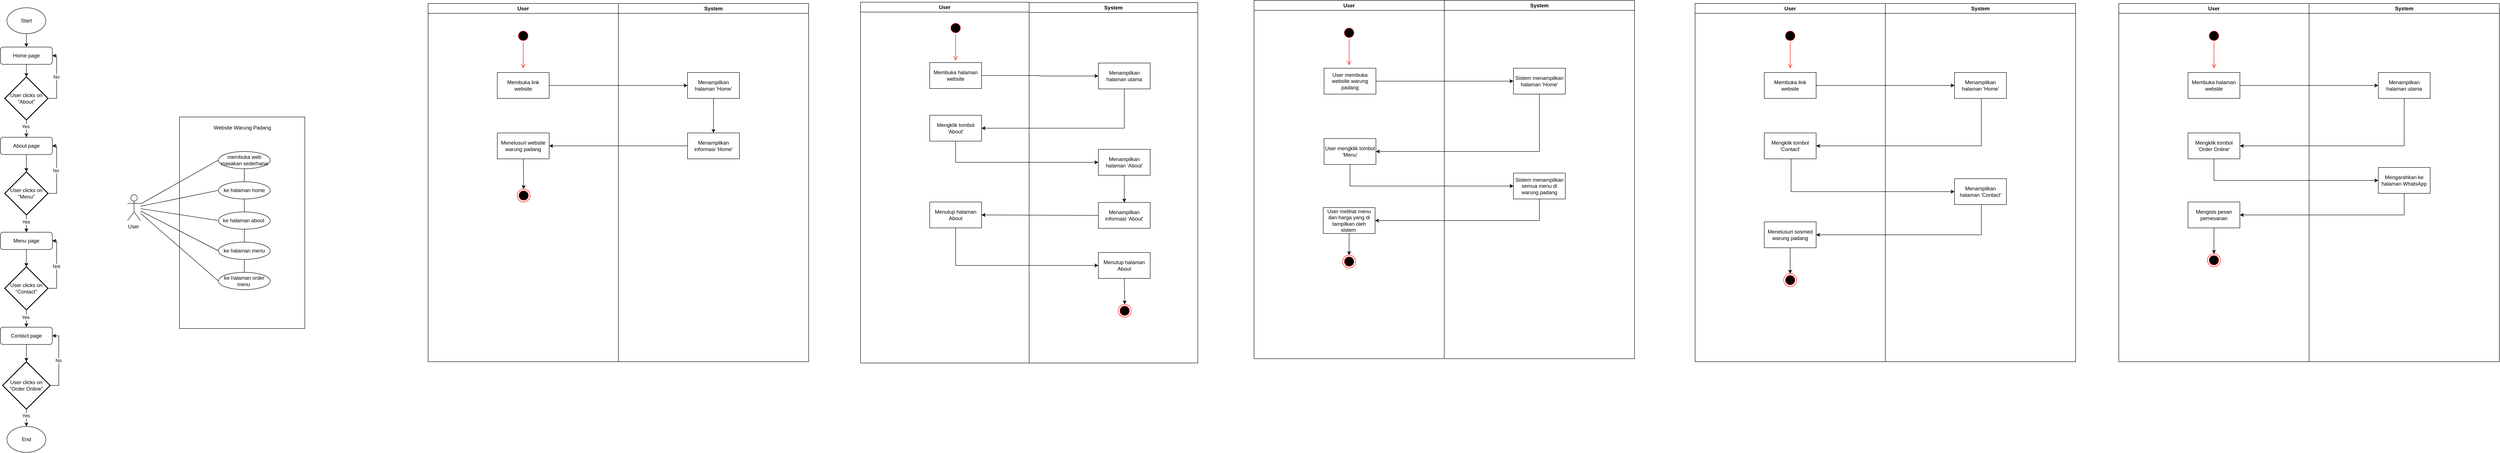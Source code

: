 <mxfile version="22.1.18" type="device">
  <diagram id="C5RBs43oDa-KdzZeNtuy" name="Page-1">
    <mxGraphModel dx="4370" dy="2795" grid="1" gridSize="10" guides="1" tooltips="1" connect="1" arrows="1" fold="1" page="0" pageScale="1" pageWidth="827" pageHeight="1169" math="0" shadow="0">
      <root>
        <mxCell id="WIyWlLk6GJQsqaUBKTNV-0" />
        <mxCell id="WIyWlLk6GJQsqaUBKTNV-1" parent="WIyWlLk6GJQsqaUBKTNV-0" />
        <mxCell id="WIyWlLk6GJQsqaUBKTNV-11" value="Home page" style="rounded=1;whiteSpace=wrap;html=1;fontSize=12;glass=0;strokeWidth=1;shadow=0;" parent="WIyWlLk6GJQsqaUBKTNV-1" vertex="1">
          <mxGeometry x="-279" y="108" width="120" height="40" as="geometry" />
        </mxCell>
        <mxCell id="5icNYf7uVuGOF5fRxJoA-3" style="edgeStyle=orthogonalEdgeStyle;rounded=0;orthogonalLoop=1;jettySize=auto;html=1;exitX=0.5;exitY=1;exitDx=0;exitDy=0;entryX=0.5;entryY=0;entryDx=0;entryDy=0;" parent="WIyWlLk6GJQsqaUBKTNV-1" source="5icNYf7uVuGOF5fRxJoA-1" target="WIyWlLk6GJQsqaUBKTNV-11" edge="1">
          <mxGeometry relative="1" as="geometry" />
        </mxCell>
        <mxCell id="5icNYf7uVuGOF5fRxJoA-1" value="Start" style="ellipse;whiteSpace=wrap;html=1;" parent="WIyWlLk6GJQsqaUBKTNV-1" vertex="1">
          <mxGeometry x="-264" y="17" width="90" height="60" as="geometry" />
        </mxCell>
        <mxCell id="5icNYf7uVuGOF5fRxJoA-9" value="About page" style="rounded=1;whiteSpace=wrap;html=1;fontSize=12;glass=0;strokeWidth=1;shadow=0;" parent="WIyWlLk6GJQsqaUBKTNV-1" vertex="1">
          <mxGeometry x="-279" y="317" width="120" height="40" as="geometry" />
        </mxCell>
        <mxCell id="5icNYf7uVuGOF5fRxJoA-19" value="Menu page" style="rounded=1;whiteSpace=wrap;html=1;fontSize=12;glass=0;strokeWidth=1;shadow=0;" parent="WIyWlLk6GJQsqaUBKTNV-1" vertex="1">
          <mxGeometry x="-279" y="537" width="120" height="40" as="geometry" />
        </mxCell>
        <mxCell id="5icNYf7uVuGOF5fRxJoA-29" value="Contact page" style="rounded=1;whiteSpace=wrap;html=1;fontSize=12;glass=0;strokeWidth=1;shadow=0;" parent="WIyWlLk6GJQsqaUBKTNV-1" vertex="1">
          <mxGeometry x="-279" y="757" width="120" height="40" as="geometry" />
        </mxCell>
        <mxCell id="5icNYf7uVuGOF5fRxJoA-40" value="End" style="ellipse;whiteSpace=wrap;html=1;" parent="WIyWlLk6GJQsqaUBKTNV-1" vertex="1">
          <mxGeometry x="-264" y="987" width="90" height="60" as="geometry" />
        </mxCell>
        <mxCell id="3w8HY6lRFMFbsXCJjKXZ-8" style="edgeStyle=orthogonalEdgeStyle;rounded=0;orthogonalLoop=1;jettySize=auto;html=1;exitX=1;exitY=0.5;exitDx=0;exitDy=0;exitPerimeter=0;entryX=1;entryY=0.5;entryDx=0;entryDy=0;" parent="WIyWlLk6GJQsqaUBKTNV-1" source="3w8HY6lRFMFbsXCJjKXZ-3" target="WIyWlLk6GJQsqaUBKTNV-11" edge="1">
          <mxGeometry relative="1" as="geometry" />
        </mxCell>
        <mxCell id="3w8HY6lRFMFbsXCJjKXZ-21" value="No" style="edgeLabel;html=1;align=center;verticalAlign=middle;resizable=0;points=[];" parent="3w8HY6lRFMFbsXCJjKXZ-8" vertex="1" connectable="0">
          <mxGeometry x="0.09" y="1" relative="1" as="geometry">
            <mxPoint as="offset" />
          </mxGeometry>
        </mxCell>
        <mxCell id="3w8HY6lRFMFbsXCJjKXZ-10" style="edgeStyle=orthogonalEdgeStyle;rounded=0;orthogonalLoop=1;jettySize=auto;html=1;exitX=0.5;exitY=1;exitDx=0;exitDy=0;exitPerimeter=0;entryX=0.5;entryY=0;entryDx=0;entryDy=0;" parent="WIyWlLk6GJQsqaUBKTNV-1" source="3w8HY6lRFMFbsXCJjKXZ-3" target="5icNYf7uVuGOF5fRxJoA-9" edge="1">
          <mxGeometry relative="1" as="geometry" />
        </mxCell>
        <mxCell id="3w8HY6lRFMFbsXCJjKXZ-22" value="Yes" style="edgeLabel;html=1;align=center;verticalAlign=middle;resizable=0;points=[];" parent="3w8HY6lRFMFbsXCJjKXZ-10" vertex="1" connectable="0">
          <mxGeometry x="-0.261" y="-2" relative="1" as="geometry">
            <mxPoint as="offset" />
          </mxGeometry>
        </mxCell>
        <mxCell id="3w8HY6lRFMFbsXCJjKXZ-3" value="User clicks on &quot;About&quot;" style="strokeWidth=2;html=1;shape=mxgraph.flowchart.decision;whiteSpace=wrap;" parent="WIyWlLk6GJQsqaUBKTNV-1" vertex="1">
          <mxGeometry x="-269" y="177" width="100" height="100" as="geometry" />
        </mxCell>
        <mxCell id="3w8HY6lRFMFbsXCJjKXZ-18" style="edgeStyle=orthogonalEdgeStyle;rounded=0;orthogonalLoop=1;jettySize=auto;html=1;exitX=1;exitY=0.5;exitDx=0;exitDy=0;exitPerimeter=0;entryX=1;entryY=0.5;entryDx=0;entryDy=0;" parent="WIyWlLk6GJQsqaUBKTNV-1" source="3w8HY6lRFMFbsXCJjKXZ-4" target="5icNYf7uVuGOF5fRxJoA-29" edge="1">
          <mxGeometry relative="1" as="geometry" />
        </mxCell>
        <mxCell id="3w8HY6lRFMFbsXCJjKXZ-28" value="No" style="edgeLabel;html=1;align=center;verticalAlign=middle;resizable=0;points=[];" parent="3w8HY6lRFMFbsXCJjKXZ-18" vertex="1" connectable="0">
          <mxGeometry x="0.046" y="1" relative="1" as="geometry">
            <mxPoint as="offset" />
          </mxGeometry>
        </mxCell>
        <mxCell id="3w8HY6lRFMFbsXCJjKXZ-20" style="edgeStyle=orthogonalEdgeStyle;rounded=0;orthogonalLoop=1;jettySize=auto;html=1;exitX=0.5;exitY=1;exitDx=0;exitDy=0;exitPerimeter=0;entryX=0.5;entryY=0;entryDx=0;entryDy=0;" parent="WIyWlLk6GJQsqaUBKTNV-1" source="3w8HY6lRFMFbsXCJjKXZ-4" target="5icNYf7uVuGOF5fRxJoA-40" edge="1">
          <mxGeometry relative="1" as="geometry" />
        </mxCell>
        <mxCell id="3w8HY6lRFMFbsXCJjKXZ-29" value="Yes" style="edgeLabel;html=1;align=center;verticalAlign=middle;resizable=0;points=[];" parent="3w8HY6lRFMFbsXCJjKXZ-20" vertex="1" connectable="0">
          <mxGeometry x="-0.272" y="-1" relative="1" as="geometry">
            <mxPoint as="offset" />
          </mxGeometry>
        </mxCell>
        <mxCell id="3w8HY6lRFMFbsXCJjKXZ-4" value="User clicks on &quot;Order Online&quot;" style="strokeWidth=2;html=1;shape=mxgraph.flowchart.decision;whiteSpace=wrap;" parent="WIyWlLk6GJQsqaUBKTNV-1" vertex="1">
          <mxGeometry x="-274" y="837" width="110" height="110" as="geometry" />
        </mxCell>
        <mxCell id="3w8HY6lRFMFbsXCJjKXZ-11" style="edgeStyle=orthogonalEdgeStyle;rounded=0;orthogonalLoop=1;jettySize=auto;html=1;exitX=1;exitY=0.5;exitDx=0;exitDy=0;exitPerimeter=0;entryX=1;entryY=0.5;entryDx=0;entryDy=0;" parent="WIyWlLk6GJQsqaUBKTNV-1" source="3w8HY6lRFMFbsXCJjKXZ-6" target="5icNYf7uVuGOF5fRxJoA-9" edge="1">
          <mxGeometry relative="1" as="geometry" />
        </mxCell>
        <mxCell id="3w8HY6lRFMFbsXCJjKXZ-23" value="No" style="edgeLabel;html=1;align=center;verticalAlign=middle;resizable=0;points=[];" parent="3w8HY6lRFMFbsXCJjKXZ-11" vertex="1" connectable="0">
          <mxGeometry x="0.05" y="2" relative="1" as="geometry">
            <mxPoint as="offset" />
          </mxGeometry>
        </mxCell>
        <mxCell id="3w8HY6lRFMFbsXCJjKXZ-13" style="edgeStyle=orthogonalEdgeStyle;rounded=0;orthogonalLoop=1;jettySize=auto;html=1;exitX=0.5;exitY=1;exitDx=0;exitDy=0;exitPerimeter=0;entryX=0.5;entryY=0;entryDx=0;entryDy=0;" parent="WIyWlLk6GJQsqaUBKTNV-1" source="3w8HY6lRFMFbsXCJjKXZ-6" target="5icNYf7uVuGOF5fRxJoA-19" edge="1">
          <mxGeometry relative="1" as="geometry" />
        </mxCell>
        <mxCell id="3w8HY6lRFMFbsXCJjKXZ-24" value="Yes" style="edgeLabel;html=1;align=center;verticalAlign=middle;resizable=0;points=[];" parent="3w8HY6lRFMFbsXCJjKXZ-13" vertex="1" connectable="0">
          <mxGeometry x="-0.239" y="-1" relative="1" as="geometry">
            <mxPoint y="1" as="offset" />
          </mxGeometry>
        </mxCell>
        <mxCell id="3w8HY6lRFMFbsXCJjKXZ-6" value="User clicks on &quot;Menu&quot;" style="strokeWidth=2;html=1;shape=mxgraph.flowchart.decision;whiteSpace=wrap;" parent="WIyWlLk6GJQsqaUBKTNV-1" vertex="1">
          <mxGeometry x="-269" y="397" width="100" height="100" as="geometry" />
        </mxCell>
        <mxCell id="3w8HY6lRFMFbsXCJjKXZ-17" style="edgeStyle=orthogonalEdgeStyle;rounded=0;orthogonalLoop=1;jettySize=auto;html=1;exitX=0.5;exitY=1;exitDx=0;exitDy=0;exitPerimeter=0;entryX=0.5;entryY=0;entryDx=0;entryDy=0;" parent="WIyWlLk6GJQsqaUBKTNV-1" source="3w8HY6lRFMFbsXCJjKXZ-7" target="5icNYf7uVuGOF5fRxJoA-29" edge="1">
          <mxGeometry relative="1" as="geometry" />
        </mxCell>
        <mxCell id="3w8HY6lRFMFbsXCJjKXZ-27" value="Yes" style="edgeLabel;html=1;align=center;verticalAlign=middle;resizable=0;points=[];" parent="3w8HY6lRFMFbsXCJjKXZ-17" vertex="1" connectable="0">
          <mxGeometry x="-0.185" y="-2" relative="1" as="geometry">
            <mxPoint as="offset" />
          </mxGeometry>
        </mxCell>
        <mxCell id="3w8HY6lRFMFbsXCJjKXZ-30" style="edgeStyle=orthogonalEdgeStyle;rounded=0;orthogonalLoop=1;jettySize=auto;html=1;exitX=1;exitY=0.5;exitDx=0;exitDy=0;exitPerimeter=0;entryX=1;entryY=0.5;entryDx=0;entryDy=0;" parent="WIyWlLk6GJQsqaUBKTNV-1" source="3w8HY6lRFMFbsXCJjKXZ-7" target="5icNYf7uVuGOF5fRxJoA-19" edge="1">
          <mxGeometry relative="1" as="geometry" />
        </mxCell>
        <mxCell id="3w8HY6lRFMFbsXCJjKXZ-31" value="Not" style="edgeLabel;html=1;align=center;verticalAlign=middle;resizable=0;points=[];" parent="3w8HY6lRFMFbsXCJjKXZ-30" vertex="1" connectable="0">
          <mxGeometry x="0.036" y="1" relative="1" as="geometry">
            <mxPoint y="1" as="offset" />
          </mxGeometry>
        </mxCell>
        <mxCell id="3w8HY6lRFMFbsXCJjKXZ-7" value="User clicks on &quot;Contact&quot;" style="strokeWidth=2;html=1;shape=mxgraph.flowchart.decision;whiteSpace=wrap;" parent="WIyWlLk6GJQsqaUBKTNV-1" vertex="1">
          <mxGeometry x="-269" y="617" width="100" height="100" as="geometry" />
        </mxCell>
        <mxCell id="3w8HY6lRFMFbsXCJjKXZ-9" style="edgeStyle=orthogonalEdgeStyle;rounded=0;orthogonalLoop=1;jettySize=auto;html=1;exitX=0.5;exitY=1;exitDx=0;exitDy=0;entryX=0.5;entryY=0;entryDx=0;entryDy=0;entryPerimeter=0;" parent="WIyWlLk6GJQsqaUBKTNV-1" source="WIyWlLk6GJQsqaUBKTNV-11" target="3w8HY6lRFMFbsXCJjKXZ-3" edge="1">
          <mxGeometry relative="1" as="geometry" />
        </mxCell>
        <mxCell id="3w8HY6lRFMFbsXCJjKXZ-12" style="edgeStyle=orthogonalEdgeStyle;rounded=0;orthogonalLoop=1;jettySize=auto;html=1;exitX=0.5;exitY=1;exitDx=0;exitDy=0;entryX=0.5;entryY=0;entryDx=0;entryDy=0;entryPerimeter=0;" parent="WIyWlLk6GJQsqaUBKTNV-1" source="5icNYf7uVuGOF5fRxJoA-9" target="3w8HY6lRFMFbsXCJjKXZ-6" edge="1">
          <mxGeometry relative="1" as="geometry" />
        </mxCell>
        <mxCell id="3w8HY6lRFMFbsXCJjKXZ-16" style="edgeStyle=orthogonalEdgeStyle;rounded=0;orthogonalLoop=1;jettySize=auto;html=1;exitX=0.5;exitY=1;exitDx=0;exitDy=0;entryX=0.5;entryY=0;entryDx=0;entryDy=0;entryPerimeter=0;" parent="WIyWlLk6GJQsqaUBKTNV-1" source="5icNYf7uVuGOF5fRxJoA-19" target="3w8HY6lRFMFbsXCJjKXZ-7" edge="1">
          <mxGeometry relative="1" as="geometry" />
        </mxCell>
        <mxCell id="3w8HY6lRFMFbsXCJjKXZ-19" style="edgeStyle=orthogonalEdgeStyle;rounded=0;orthogonalLoop=1;jettySize=auto;html=1;exitX=0.5;exitY=1;exitDx=0;exitDy=0;entryX=0.5;entryY=0;entryDx=0;entryDy=0;entryPerimeter=0;" parent="WIyWlLk6GJQsqaUBKTNV-1" source="5icNYf7uVuGOF5fRxJoA-29" target="3w8HY6lRFMFbsXCJjKXZ-4" edge="1">
          <mxGeometry relative="1" as="geometry" />
        </mxCell>
        <mxCell id="Bv6KvsKvbuek85EQdddd-0" value="User" style="swimlane;whiteSpace=wrap;html=1;" parent="WIyWlLk6GJQsqaUBKTNV-1" vertex="1">
          <mxGeometry x="1710" y="4" width="390" height="836" as="geometry" />
        </mxCell>
        <mxCell id="Bv6KvsKvbuek85EQdddd-3" value="" style="ellipse;html=1;shape=startState;fillColor=#000000;strokeColor=#ff0000;" parent="Bv6KvsKvbuek85EQdddd-0" vertex="1">
          <mxGeometry x="205" y="45" width="30" height="30" as="geometry" />
        </mxCell>
        <mxCell id="Bv6KvsKvbuek85EQdddd-4" value="" style="edgeStyle=orthogonalEdgeStyle;html=1;verticalAlign=bottom;endArrow=open;endSize=8;strokeColor=#ff0000;rounded=0;" parent="Bv6KvsKvbuek85EQdddd-0" source="Bv6KvsKvbuek85EQdddd-3" edge="1">
          <mxGeometry relative="1" as="geometry">
            <mxPoint x="220" y="135" as="targetPoint" />
          </mxGeometry>
        </mxCell>
        <mxCell id="Bv6KvsKvbuek85EQdddd-2" value="Membuka halaman website" style="rounded=0;whiteSpace=wrap;html=1;" parent="Bv6KvsKvbuek85EQdddd-0" vertex="1">
          <mxGeometry x="160" y="140" width="120" height="60" as="geometry" />
        </mxCell>
        <mxCell id="Bv6KvsKvbuek85EQdddd-8" value="Mengklik tombol &#39;About&#39;" style="rounded=0;whiteSpace=wrap;html=1;" parent="Bv6KvsKvbuek85EQdddd-0" vertex="1">
          <mxGeometry x="160" y="262" width="120" height="60" as="geometry" />
        </mxCell>
        <mxCell id="Bv6KvsKvbuek85EQdddd-16" value="Menutup halaman About" style="rounded=0;whiteSpace=wrap;html=1;" parent="Bv6KvsKvbuek85EQdddd-0" vertex="1">
          <mxGeometry x="160" y="463" width="120" height="60" as="geometry" />
        </mxCell>
        <mxCell id="Bv6KvsKvbuek85EQdddd-1" value="System" style="swimlane;whiteSpace=wrap;html=1;" parent="WIyWlLk6GJQsqaUBKTNV-1" vertex="1">
          <mxGeometry x="2100" y="5" width="390" height="835" as="geometry" />
        </mxCell>
        <mxCell id="Bv6KvsKvbuek85EQdddd-5" value="Menampilkan halaman utama" style="rounded=0;whiteSpace=wrap;html=1;" parent="Bv6KvsKvbuek85EQdddd-1" vertex="1">
          <mxGeometry x="160" y="140" width="120" height="60" as="geometry" />
        </mxCell>
        <mxCell id="Bv6KvsKvbuek85EQdddd-13" style="edgeStyle=orthogonalEdgeStyle;rounded=0;orthogonalLoop=1;jettySize=auto;html=1;exitX=0.5;exitY=1;exitDx=0;exitDy=0;" parent="Bv6KvsKvbuek85EQdddd-1" source="Bv6KvsKvbuek85EQdddd-9" target="Bv6KvsKvbuek85EQdddd-12" edge="1">
          <mxGeometry relative="1" as="geometry" />
        </mxCell>
        <mxCell id="Bv6KvsKvbuek85EQdddd-9" value="Menampilkan halaman &#39;About&#39;" style="rounded=0;whiteSpace=wrap;html=1;" parent="Bv6KvsKvbuek85EQdddd-1" vertex="1">
          <mxGeometry x="160" y="340" width="120" height="60" as="geometry" />
        </mxCell>
        <mxCell id="Bv6KvsKvbuek85EQdddd-12" value="Menampilkan informasi &#39;About&#39;" style="rounded=0;whiteSpace=wrap;html=1;" parent="Bv6KvsKvbuek85EQdddd-1" vertex="1">
          <mxGeometry x="160" y="463" width="120" height="60" as="geometry" />
        </mxCell>
        <mxCell id="Bv6KvsKvbuek85EQdddd-21" style="rounded=0;orthogonalLoop=1;jettySize=auto;html=1;exitX=0.5;exitY=1;exitDx=0;exitDy=0;entryX=0.5;entryY=0;entryDx=0;entryDy=0;" parent="Bv6KvsKvbuek85EQdddd-1" source="Bv6KvsKvbuek85EQdddd-17" target="Bv6KvsKvbuek85EQdddd-20" edge="1">
          <mxGeometry relative="1" as="geometry" />
        </mxCell>
        <mxCell id="Bv6KvsKvbuek85EQdddd-17" value="Menutup halaman About" style="rounded=0;whiteSpace=wrap;html=1;" parent="Bv6KvsKvbuek85EQdddd-1" vertex="1">
          <mxGeometry x="160" y="579" width="120" height="60" as="geometry" />
        </mxCell>
        <mxCell id="Bv6KvsKvbuek85EQdddd-20" value="" style="ellipse;html=1;shape=endState;fillColor=#000000;strokeColor=#ff0000;" parent="Bv6KvsKvbuek85EQdddd-1" vertex="1">
          <mxGeometry x="206" y="699" width="30" height="30" as="geometry" />
        </mxCell>
        <mxCell id="Bv6KvsKvbuek85EQdddd-7" style="edgeStyle=orthogonalEdgeStyle;rounded=0;orthogonalLoop=1;jettySize=auto;html=1;exitX=1;exitY=0.5;exitDx=0;exitDy=0;entryX=0;entryY=0.5;entryDx=0;entryDy=0;" parent="WIyWlLk6GJQsqaUBKTNV-1" source="Bv6KvsKvbuek85EQdddd-2" target="Bv6KvsKvbuek85EQdddd-5" edge="1">
          <mxGeometry relative="1" as="geometry" />
        </mxCell>
        <mxCell id="Bv6KvsKvbuek85EQdddd-10" style="edgeStyle=orthogonalEdgeStyle;rounded=0;orthogonalLoop=1;jettySize=auto;html=1;exitX=0.5;exitY=1;exitDx=0;exitDy=0;entryX=1;entryY=0.5;entryDx=0;entryDy=0;" parent="WIyWlLk6GJQsqaUBKTNV-1" source="Bv6KvsKvbuek85EQdddd-5" target="Bv6KvsKvbuek85EQdddd-8" edge="1">
          <mxGeometry relative="1" as="geometry" />
        </mxCell>
        <mxCell id="Bv6KvsKvbuek85EQdddd-18" style="rounded=0;orthogonalLoop=1;jettySize=auto;html=1;exitX=0;exitY=0.5;exitDx=0;exitDy=0;entryX=1;entryY=0.5;entryDx=0;entryDy=0;" parent="WIyWlLk6GJQsqaUBKTNV-1" source="Bv6KvsKvbuek85EQdddd-12" target="Bv6KvsKvbuek85EQdddd-16" edge="1">
          <mxGeometry relative="1" as="geometry" />
        </mxCell>
        <mxCell id="Bv6KvsKvbuek85EQdddd-19" style="edgeStyle=orthogonalEdgeStyle;rounded=0;orthogonalLoop=1;jettySize=auto;html=1;exitX=0.5;exitY=1;exitDx=0;exitDy=0;entryX=0;entryY=0.5;entryDx=0;entryDy=0;" parent="WIyWlLk6GJQsqaUBKTNV-1" source="Bv6KvsKvbuek85EQdddd-16" target="Bv6KvsKvbuek85EQdddd-17" edge="1">
          <mxGeometry relative="1" as="geometry" />
        </mxCell>
        <mxCell id="Bv6KvsKvbuek85EQdddd-22" value="User" style="swimlane;whiteSpace=wrap;html=1;" parent="WIyWlLk6GJQsqaUBKTNV-1" vertex="1">
          <mxGeometry x="4620" y="7" width="440" height="830" as="geometry" />
        </mxCell>
        <mxCell id="Bv6KvsKvbuek85EQdddd-30" value="" style="ellipse;html=1;shape=startState;fillColor=#000000;strokeColor=#ff0000;" parent="Bv6KvsKvbuek85EQdddd-22" vertex="1">
          <mxGeometry x="205" y="60" width="30" height="30" as="geometry" />
        </mxCell>
        <mxCell id="Bv6KvsKvbuek85EQdddd-31" value="" style="edgeStyle=orthogonalEdgeStyle;html=1;verticalAlign=bottom;endArrow=open;endSize=8;strokeColor=#ff0000;rounded=0;" parent="Bv6KvsKvbuek85EQdddd-22" source="Bv6KvsKvbuek85EQdddd-30" edge="1">
          <mxGeometry relative="1" as="geometry">
            <mxPoint x="220" y="150" as="targetPoint" />
          </mxGeometry>
        </mxCell>
        <mxCell id="Bv6KvsKvbuek85EQdddd-32" value="Membuka halaman website" style="rounded=0;whiteSpace=wrap;html=1;" parent="Bv6KvsKvbuek85EQdddd-22" vertex="1">
          <mxGeometry x="160" y="160" width="120" height="60" as="geometry" />
        </mxCell>
        <mxCell id="Bv6KvsKvbuek85EQdddd-34" value="Mengklik tombol &#39;Order Online&#39;" style="rounded=0;whiteSpace=wrap;html=1;" parent="Bv6KvsKvbuek85EQdddd-22" vertex="1">
          <mxGeometry x="160" y="300" width="120" height="60" as="geometry" />
        </mxCell>
        <mxCell id="Bv6KvsKvbuek85EQdddd-42" style="edgeStyle=orthogonalEdgeStyle;rounded=0;orthogonalLoop=1;jettySize=auto;html=1;entryX=0.5;entryY=0;entryDx=0;entryDy=0;" parent="Bv6KvsKvbuek85EQdddd-22" source="Bv6KvsKvbuek85EQdddd-36" target="Bv6KvsKvbuek85EQdddd-41" edge="1">
          <mxGeometry relative="1" as="geometry" />
        </mxCell>
        <mxCell id="Bv6KvsKvbuek85EQdddd-36" value="Mengisis pesan pemesanan" style="rounded=0;whiteSpace=wrap;html=1;" parent="Bv6KvsKvbuek85EQdddd-22" vertex="1">
          <mxGeometry x="160" y="460" width="120" height="60" as="geometry" />
        </mxCell>
        <mxCell id="Bv6KvsKvbuek85EQdddd-41" value="" style="ellipse;html=1;shape=endState;fillColor=#000000;strokeColor=#ff0000;" parent="Bv6KvsKvbuek85EQdddd-22" vertex="1">
          <mxGeometry x="205" y="580" width="30" height="30" as="geometry" />
        </mxCell>
        <mxCell id="Bv6KvsKvbuek85EQdddd-24" value="System" style="swimlane;whiteSpace=wrap;html=1;" parent="WIyWlLk6GJQsqaUBKTNV-1" vertex="1">
          <mxGeometry x="5060" y="7" width="440" height="830" as="geometry" />
        </mxCell>
        <mxCell id="Bv6KvsKvbuek85EQdddd-33" value="Menampilkan halaman utama" style="rounded=0;whiteSpace=wrap;html=1;" parent="Bv6KvsKvbuek85EQdddd-24" vertex="1">
          <mxGeometry x="160" y="160" width="120" height="60" as="geometry" />
        </mxCell>
        <mxCell id="Bv6KvsKvbuek85EQdddd-35" value="Mengarahkan ke halaman WhatsApp" style="rounded=0;whiteSpace=wrap;html=1;" parent="Bv6KvsKvbuek85EQdddd-24" vertex="1">
          <mxGeometry x="160" y="380" width="120" height="60" as="geometry" />
        </mxCell>
        <mxCell id="Bv6KvsKvbuek85EQdddd-25" style="edgeStyle=orthogonalEdgeStyle;rounded=0;orthogonalLoop=1;jettySize=auto;html=1;exitX=0.5;exitY=1;exitDx=0;exitDy=0;entryX=0;entryY=0.5;entryDx=0;entryDy=0;" parent="WIyWlLk6GJQsqaUBKTNV-1" source="Bv6KvsKvbuek85EQdddd-8" target="Bv6KvsKvbuek85EQdddd-9" edge="1">
          <mxGeometry relative="1" as="geometry" />
        </mxCell>
        <mxCell id="Bv6KvsKvbuek85EQdddd-37" style="edgeStyle=orthogonalEdgeStyle;rounded=0;orthogonalLoop=1;jettySize=auto;html=1;exitX=1;exitY=0.5;exitDx=0;exitDy=0;" parent="WIyWlLk6GJQsqaUBKTNV-1" source="Bv6KvsKvbuek85EQdddd-32" target="Bv6KvsKvbuek85EQdddd-33" edge="1">
          <mxGeometry relative="1" as="geometry" />
        </mxCell>
        <mxCell id="Bv6KvsKvbuek85EQdddd-38" style="edgeStyle=orthogonalEdgeStyle;rounded=0;orthogonalLoop=1;jettySize=auto;html=1;exitX=0.5;exitY=1;exitDx=0;exitDy=0;entryX=1;entryY=0.5;entryDx=0;entryDy=0;" parent="WIyWlLk6GJQsqaUBKTNV-1" source="Bv6KvsKvbuek85EQdddd-33" target="Bv6KvsKvbuek85EQdddd-34" edge="1">
          <mxGeometry relative="1" as="geometry" />
        </mxCell>
        <mxCell id="Bv6KvsKvbuek85EQdddd-39" style="rounded=0;orthogonalLoop=1;jettySize=auto;html=1;entryX=0;entryY=0.5;entryDx=0;entryDy=0;edgeStyle=orthogonalEdgeStyle;" parent="WIyWlLk6GJQsqaUBKTNV-1" source="Bv6KvsKvbuek85EQdddd-34" target="Bv6KvsKvbuek85EQdddd-35" edge="1">
          <mxGeometry relative="1" as="geometry">
            <Array as="points">
              <mxPoint x="4840" y="417" />
            </Array>
          </mxGeometry>
        </mxCell>
        <mxCell id="Bv6KvsKvbuek85EQdddd-40" style="edgeStyle=orthogonalEdgeStyle;rounded=0;orthogonalLoop=1;jettySize=auto;html=1;exitX=0.5;exitY=1;exitDx=0;exitDy=0;entryX=1;entryY=0.5;entryDx=0;entryDy=0;" parent="WIyWlLk6GJQsqaUBKTNV-1" source="Bv6KvsKvbuek85EQdddd-35" target="Bv6KvsKvbuek85EQdddd-36" edge="1">
          <mxGeometry relative="1" as="geometry" />
        </mxCell>
        <mxCell id="S28mXwlvY0mFPX2cAvkj-15" value="User" style="swimlane;whiteSpace=wrap;html=1;" vertex="1" parent="WIyWlLk6GJQsqaUBKTNV-1">
          <mxGeometry x="710" y="7" width="440" height="830" as="geometry" />
        </mxCell>
        <mxCell id="S28mXwlvY0mFPX2cAvkj-16" value="" style="ellipse;html=1;shape=startState;fillColor=#000000;strokeColor=#ff0000;" vertex="1" parent="S28mXwlvY0mFPX2cAvkj-15">
          <mxGeometry x="205" y="60" width="30" height="30" as="geometry" />
        </mxCell>
        <mxCell id="S28mXwlvY0mFPX2cAvkj-17" value="" style="edgeStyle=orthogonalEdgeStyle;html=1;verticalAlign=bottom;endArrow=open;endSize=8;strokeColor=#ff0000;rounded=0;" edge="1" parent="S28mXwlvY0mFPX2cAvkj-15" source="S28mXwlvY0mFPX2cAvkj-16">
          <mxGeometry relative="1" as="geometry">
            <mxPoint x="220" y="150" as="targetPoint" />
          </mxGeometry>
        </mxCell>
        <mxCell id="S28mXwlvY0mFPX2cAvkj-18" value="Membuka link website" style="rounded=0;whiteSpace=wrap;html=1;" vertex="1" parent="S28mXwlvY0mFPX2cAvkj-15">
          <mxGeometry x="160" y="160" width="120" height="60" as="geometry" />
        </mxCell>
        <mxCell id="S28mXwlvY0mFPX2cAvkj-33" style="rounded=0;orthogonalLoop=1;jettySize=auto;html=1;entryX=0.5;entryY=0;entryDx=0;entryDy=0;" edge="1" parent="S28mXwlvY0mFPX2cAvkj-15" source="S28mXwlvY0mFPX2cAvkj-19" target="S28mXwlvY0mFPX2cAvkj-22">
          <mxGeometry relative="1" as="geometry" />
        </mxCell>
        <mxCell id="S28mXwlvY0mFPX2cAvkj-19" value="Menelusuri website warung padang" style="rounded=0;whiteSpace=wrap;html=1;" vertex="1" parent="S28mXwlvY0mFPX2cAvkj-15">
          <mxGeometry x="160" y="300" width="120" height="60" as="geometry" />
        </mxCell>
        <mxCell id="S28mXwlvY0mFPX2cAvkj-22" value="" style="ellipse;html=1;shape=endState;fillColor=#000000;strokeColor=#ff0000;" vertex="1" parent="S28mXwlvY0mFPX2cAvkj-15">
          <mxGeometry x="206" y="430" width="30" height="30" as="geometry" />
        </mxCell>
        <mxCell id="S28mXwlvY0mFPX2cAvkj-23" value="System" style="swimlane;whiteSpace=wrap;html=1;" vertex="1" parent="WIyWlLk6GJQsqaUBKTNV-1">
          <mxGeometry x="1150" y="7" width="440" height="830" as="geometry" />
        </mxCell>
        <mxCell id="S28mXwlvY0mFPX2cAvkj-30" style="edgeStyle=orthogonalEdgeStyle;rounded=0;orthogonalLoop=1;jettySize=auto;html=1;entryX=0.5;entryY=0;entryDx=0;entryDy=0;" edge="1" parent="S28mXwlvY0mFPX2cAvkj-23" source="S28mXwlvY0mFPX2cAvkj-24" target="S28mXwlvY0mFPX2cAvkj-25">
          <mxGeometry relative="1" as="geometry" />
        </mxCell>
        <mxCell id="S28mXwlvY0mFPX2cAvkj-24" value="Menampilkan halaman &#39;Home&#39;" style="rounded=0;whiteSpace=wrap;html=1;" vertex="1" parent="S28mXwlvY0mFPX2cAvkj-23">
          <mxGeometry x="160" y="160" width="120" height="60" as="geometry" />
        </mxCell>
        <mxCell id="S28mXwlvY0mFPX2cAvkj-25" value="Menampilkan informasi &#39;Home&#39;" style="rounded=0;whiteSpace=wrap;html=1;" vertex="1" parent="S28mXwlvY0mFPX2cAvkj-23">
          <mxGeometry x="160" y="300" width="120" height="60" as="geometry" />
        </mxCell>
        <mxCell id="S28mXwlvY0mFPX2cAvkj-26" style="edgeStyle=orthogonalEdgeStyle;rounded=0;orthogonalLoop=1;jettySize=auto;html=1;exitX=1;exitY=0.5;exitDx=0;exitDy=0;" edge="1" parent="WIyWlLk6GJQsqaUBKTNV-1" source="S28mXwlvY0mFPX2cAvkj-18" target="S28mXwlvY0mFPX2cAvkj-24">
          <mxGeometry relative="1" as="geometry" />
        </mxCell>
        <mxCell id="S28mXwlvY0mFPX2cAvkj-32" style="edgeStyle=orthogonalEdgeStyle;rounded=0;orthogonalLoop=1;jettySize=auto;html=1;" edge="1" parent="WIyWlLk6GJQsqaUBKTNV-1" source="S28mXwlvY0mFPX2cAvkj-25" target="S28mXwlvY0mFPX2cAvkj-19">
          <mxGeometry relative="1" as="geometry" />
        </mxCell>
        <mxCell id="S28mXwlvY0mFPX2cAvkj-34" value="User" style="swimlane;whiteSpace=wrap;html=1;" vertex="1" parent="WIyWlLk6GJQsqaUBKTNV-1">
          <mxGeometry x="3640" y="7" width="440" height="830" as="geometry" />
        </mxCell>
        <mxCell id="S28mXwlvY0mFPX2cAvkj-35" value="" style="ellipse;html=1;shape=startState;fillColor=#000000;strokeColor=#ff0000;" vertex="1" parent="S28mXwlvY0mFPX2cAvkj-34">
          <mxGeometry x="205" y="60" width="30" height="30" as="geometry" />
        </mxCell>
        <mxCell id="S28mXwlvY0mFPX2cAvkj-36" value="" style="edgeStyle=orthogonalEdgeStyle;html=1;verticalAlign=bottom;endArrow=open;endSize=8;strokeColor=#ff0000;rounded=0;" edge="1" parent="S28mXwlvY0mFPX2cAvkj-34" source="S28mXwlvY0mFPX2cAvkj-35">
          <mxGeometry relative="1" as="geometry">
            <mxPoint x="220" y="150" as="targetPoint" />
          </mxGeometry>
        </mxCell>
        <mxCell id="S28mXwlvY0mFPX2cAvkj-37" value="Membuka link website" style="rounded=0;whiteSpace=wrap;html=1;" vertex="1" parent="S28mXwlvY0mFPX2cAvkj-34">
          <mxGeometry x="160" y="160" width="120" height="60" as="geometry" />
        </mxCell>
        <mxCell id="S28mXwlvY0mFPX2cAvkj-39" value="Mengklik tombol &#39;Contact&#39;" style="rounded=0;whiteSpace=wrap;html=1;" vertex="1" parent="S28mXwlvY0mFPX2cAvkj-34">
          <mxGeometry x="160" y="300" width="120" height="60" as="geometry" />
        </mxCell>
        <mxCell id="S28mXwlvY0mFPX2cAvkj-40" value="" style="ellipse;html=1;shape=endState;fillColor=#000000;strokeColor=#ff0000;" vertex="1" parent="S28mXwlvY0mFPX2cAvkj-34">
          <mxGeometry x="205" y="626" width="30" height="30" as="geometry" />
        </mxCell>
        <mxCell id="S28mXwlvY0mFPX2cAvkj-51" style="edgeStyle=orthogonalEdgeStyle;rounded=0;orthogonalLoop=1;jettySize=auto;html=1;" edge="1" parent="S28mXwlvY0mFPX2cAvkj-34" source="S28mXwlvY0mFPX2cAvkj-49" target="S28mXwlvY0mFPX2cAvkj-40">
          <mxGeometry relative="1" as="geometry" />
        </mxCell>
        <mxCell id="S28mXwlvY0mFPX2cAvkj-49" value="Menelusuri sosmed warung padang" style="rounded=0;whiteSpace=wrap;html=1;" vertex="1" parent="S28mXwlvY0mFPX2cAvkj-34">
          <mxGeometry x="160" y="506" width="120" height="60" as="geometry" />
        </mxCell>
        <mxCell id="S28mXwlvY0mFPX2cAvkj-41" value="System" style="swimlane;whiteSpace=wrap;html=1;" vertex="1" parent="WIyWlLk6GJQsqaUBKTNV-1">
          <mxGeometry x="4080" y="7" width="440" height="830" as="geometry" />
        </mxCell>
        <mxCell id="S28mXwlvY0mFPX2cAvkj-43" value="Menampilkan halaman &#39;Home&#39;" style="rounded=0;whiteSpace=wrap;html=1;" vertex="1" parent="S28mXwlvY0mFPX2cAvkj-41">
          <mxGeometry x="160" y="160" width="120" height="60" as="geometry" />
        </mxCell>
        <mxCell id="S28mXwlvY0mFPX2cAvkj-44" value="Menampilkan halaman &#39;Contact&#39;" style="rounded=0;whiteSpace=wrap;html=1;" vertex="1" parent="S28mXwlvY0mFPX2cAvkj-41">
          <mxGeometry x="160" y="406" width="120" height="60" as="geometry" />
        </mxCell>
        <mxCell id="S28mXwlvY0mFPX2cAvkj-45" style="edgeStyle=orthogonalEdgeStyle;rounded=0;orthogonalLoop=1;jettySize=auto;html=1;exitX=1;exitY=0.5;exitDx=0;exitDy=0;" edge="1" parent="WIyWlLk6GJQsqaUBKTNV-1" source="S28mXwlvY0mFPX2cAvkj-37" target="S28mXwlvY0mFPX2cAvkj-43">
          <mxGeometry relative="1" as="geometry" />
        </mxCell>
        <mxCell id="S28mXwlvY0mFPX2cAvkj-47" style="edgeStyle=orthogonalEdgeStyle;rounded=0;orthogonalLoop=1;jettySize=auto;html=1;entryX=1;entryY=0.5;entryDx=0;entryDy=0;" edge="1" parent="WIyWlLk6GJQsqaUBKTNV-1" source="S28mXwlvY0mFPX2cAvkj-43" target="S28mXwlvY0mFPX2cAvkj-39">
          <mxGeometry relative="1" as="geometry">
            <Array as="points">
              <mxPoint x="4302" y="337" />
            </Array>
          </mxGeometry>
        </mxCell>
        <mxCell id="S28mXwlvY0mFPX2cAvkj-48" style="edgeStyle=orthogonalEdgeStyle;rounded=0;orthogonalLoop=1;jettySize=auto;html=1;entryX=0;entryY=0.5;entryDx=0;entryDy=0;" edge="1" parent="WIyWlLk6GJQsqaUBKTNV-1" source="S28mXwlvY0mFPX2cAvkj-39" target="S28mXwlvY0mFPX2cAvkj-44">
          <mxGeometry relative="1" as="geometry">
            <Array as="points">
              <mxPoint x="3862" y="443" />
            </Array>
          </mxGeometry>
        </mxCell>
        <mxCell id="S28mXwlvY0mFPX2cAvkj-50" style="edgeStyle=orthogonalEdgeStyle;rounded=0;orthogonalLoop=1;jettySize=auto;html=1;entryX=1;entryY=0.5;entryDx=0;entryDy=0;" edge="1" parent="WIyWlLk6GJQsqaUBKTNV-1" source="S28mXwlvY0mFPX2cAvkj-44" target="S28mXwlvY0mFPX2cAvkj-49">
          <mxGeometry relative="1" as="geometry">
            <Array as="points">
              <mxPoint x="4302" y="543" />
            </Array>
          </mxGeometry>
        </mxCell>
        <mxCell id="S28mXwlvY0mFPX2cAvkj-52" value="" style="rounded=0;whiteSpace=wrap;html=1;" vertex="1" parent="WIyWlLk6GJQsqaUBKTNV-1">
          <mxGeometry x="135" y="270" width="290" height="490" as="geometry" />
        </mxCell>
        <mxCell id="S28mXwlvY0mFPX2cAvkj-53" value="" style="edgeStyle=orthogonalEdgeStyle;rounded=0;orthogonalLoop=1;jettySize=auto;html=1;entryX=0.5;entryY=0;entryDx=0;entryDy=0;endArrow=none;endFill=0;" edge="1" parent="WIyWlLk6GJQsqaUBKTNV-1" source="S28mXwlvY0mFPX2cAvkj-54" target="S28mXwlvY0mFPX2cAvkj-56">
          <mxGeometry relative="1" as="geometry">
            <Array as="points" />
          </mxGeometry>
        </mxCell>
        <mxCell id="S28mXwlvY0mFPX2cAvkj-54" value="membuka web masakan sederhana" style="ellipse;whiteSpace=wrap;html=1;" vertex="1" parent="WIyWlLk6GJQsqaUBKTNV-1">
          <mxGeometry x="225" y="350" width="120" height="40" as="geometry" />
        </mxCell>
        <mxCell id="S28mXwlvY0mFPX2cAvkj-55" style="edgeStyle=orthogonalEdgeStyle;rounded=0;orthogonalLoop=1;jettySize=auto;html=1;endArrow=none;endFill=0;" edge="1" parent="WIyWlLk6GJQsqaUBKTNV-1" source="S28mXwlvY0mFPX2cAvkj-56" target="S28mXwlvY0mFPX2cAvkj-58">
          <mxGeometry relative="1" as="geometry" />
        </mxCell>
        <mxCell id="S28mXwlvY0mFPX2cAvkj-56" value="ke halaman home" style="ellipse;whiteSpace=wrap;html=1;" vertex="1" parent="WIyWlLk6GJQsqaUBKTNV-1">
          <mxGeometry x="225" y="420" width="120" height="40" as="geometry" />
        </mxCell>
        <mxCell id="S28mXwlvY0mFPX2cAvkj-57" style="edgeStyle=orthogonalEdgeStyle;rounded=0;orthogonalLoop=1;jettySize=auto;html=1;endArrow=none;endFill=0;" edge="1" parent="WIyWlLk6GJQsqaUBKTNV-1" source="S28mXwlvY0mFPX2cAvkj-58" target="S28mXwlvY0mFPX2cAvkj-60">
          <mxGeometry relative="1" as="geometry" />
        </mxCell>
        <mxCell id="S28mXwlvY0mFPX2cAvkj-58" value="ke halaman about&amp;nbsp;" style="ellipse;whiteSpace=wrap;html=1;" vertex="1" parent="WIyWlLk6GJQsqaUBKTNV-1">
          <mxGeometry x="225" y="490" width="120" height="40" as="geometry" />
        </mxCell>
        <mxCell id="S28mXwlvY0mFPX2cAvkj-59" style="edgeStyle=orthogonalEdgeStyle;rounded=0;orthogonalLoop=1;jettySize=auto;html=1;entryX=0.5;entryY=0;entryDx=0;entryDy=0;endArrow=none;endFill=0;" edge="1" parent="WIyWlLk6GJQsqaUBKTNV-1" source="S28mXwlvY0mFPX2cAvkj-60" target="S28mXwlvY0mFPX2cAvkj-61">
          <mxGeometry relative="1" as="geometry" />
        </mxCell>
        <mxCell id="S28mXwlvY0mFPX2cAvkj-60" value="ke halaman menu" style="ellipse;whiteSpace=wrap;html=1;" vertex="1" parent="WIyWlLk6GJQsqaUBKTNV-1">
          <mxGeometry x="225" y="560" width="120" height="40" as="geometry" />
        </mxCell>
        <mxCell id="S28mXwlvY0mFPX2cAvkj-61" value="ke halaman order menu&amp;nbsp;" style="ellipse;whiteSpace=wrap;html=1;" vertex="1" parent="WIyWlLk6GJQsqaUBKTNV-1">
          <mxGeometry x="225" y="630" width="120" height="40" as="geometry" />
        </mxCell>
        <mxCell id="S28mXwlvY0mFPX2cAvkj-62" style="rounded=0;orthogonalLoop=1;jettySize=auto;html=1;entryX=0;entryY=0.5;entryDx=0;entryDy=0;endArrow=none;endFill=0;" edge="1" parent="WIyWlLk6GJQsqaUBKTNV-1" source="S28mXwlvY0mFPX2cAvkj-67" target="S28mXwlvY0mFPX2cAvkj-54">
          <mxGeometry relative="1" as="geometry" />
        </mxCell>
        <mxCell id="S28mXwlvY0mFPX2cAvkj-63" style="rounded=0;orthogonalLoop=1;jettySize=auto;html=1;entryX=0;entryY=0.5;entryDx=0;entryDy=0;endArrow=none;endFill=0;" edge="1" parent="WIyWlLk6GJQsqaUBKTNV-1" source="S28mXwlvY0mFPX2cAvkj-67" target="S28mXwlvY0mFPX2cAvkj-56">
          <mxGeometry relative="1" as="geometry" />
        </mxCell>
        <mxCell id="S28mXwlvY0mFPX2cAvkj-64" style="rounded=0;orthogonalLoop=1;jettySize=auto;html=1;entryX=0;entryY=0.5;entryDx=0;entryDy=0;endArrow=none;endFill=0;" edge="1" parent="WIyWlLk6GJQsqaUBKTNV-1" source="S28mXwlvY0mFPX2cAvkj-67" target="S28mXwlvY0mFPX2cAvkj-58">
          <mxGeometry relative="1" as="geometry" />
        </mxCell>
        <mxCell id="S28mXwlvY0mFPX2cAvkj-65" style="rounded=0;orthogonalLoop=1;jettySize=auto;html=1;entryX=0;entryY=0.5;entryDx=0;entryDy=0;endArrow=none;endFill=0;" edge="1" parent="WIyWlLk6GJQsqaUBKTNV-1" source="S28mXwlvY0mFPX2cAvkj-67" target="S28mXwlvY0mFPX2cAvkj-60">
          <mxGeometry relative="1" as="geometry" />
        </mxCell>
        <mxCell id="S28mXwlvY0mFPX2cAvkj-66" style="rounded=0;orthogonalLoop=1;jettySize=auto;html=1;entryX=0;entryY=0.5;entryDx=0;entryDy=0;endArrow=none;endFill=0;" edge="1" parent="WIyWlLk6GJQsqaUBKTNV-1" source="S28mXwlvY0mFPX2cAvkj-67" target="S28mXwlvY0mFPX2cAvkj-61">
          <mxGeometry relative="1" as="geometry" />
        </mxCell>
        <mxCell id="S28mXwlvY0mFPX2cAvkj-67" value="User&amp;nbsp;" style="shape=umlActor;verticalLabelPosition=bottom;verticalAlign=top;html=1;outlineConnect=0;" vertex="1" parent="WIyWlLk6GJQsqaUBKTNV-1">
          <mxGeometry x="15" y="450" width="30" height="60" as="geometry" />
        </mxCell>
        <mxCell id="S28mXwlvY0mFPX2cAvkj-68" value="Website Warung Padang" style="text;html=1;strokeColor=none;fillColor=none;align=center;verticalAlign=middle;whiteSpace=wrap;rounded=0;" vertex="1" parent="WIyWlLk6GJQsqaUBKTNV-1">
          <mxGeometry x="202.5" y="280" width="155" height="30" as="geometry" />
        </mxCell>
        <mxCell id="S28mXwlvY0mFPX2cAvkj-82" value="User" style="swimlane;whiteSpace=wrap;html=1;" vertex="1" parent="WIyWlLk6GJQsqaUBKTNV-1">
          <mxGeometry x="2620" width="440" height="830" as="geometry" />
        </mxCell>
        <mxCell id="S28mXwlvY0mFPX2cAvkj-83" value="" style="ellipse;html=1;shape=startState;fillColor=#000000;strokeColor=#ff0000;" vertex="1" parent="S28mXwlvY0mFPX2cAvkj-82">
          <mxGeometry x="205" y="60" width="30" height="30" as="geometry" />
        </mxCell>
        <mxCell id="S28mXwlvY0mFPX2cAvkj-84" value="" style="edgeStyle=orthogonalEdgeStyle;html=1;verticalAlign=bottom;endArrow=open;endSize=8;strokeColor=#ff0000;rounded=0;" edge="1" parent="S28mXwlvY0mFPX2cAvkj-82" source="S28mXwlvY0mFPX2cAvkj-83">
          <mxGeometry relative="1" as="geometry">
            <mxPoint x="220" y="150" as="targetPoint" />
          </mxGeometry>
        </mxCell>
        <mxCell id="S28mXwlvY0mFPX2cAvkj-102" value="User membuka website warung padang" style="rounded=0;whiteSpace=wrap;html=1;" vertex="1" parent="S28mXwlvY0mFPX2cAvkj-82">
          <mxGeometry x="162" y="157" width="120" height="60" as="geometry" />
        </mxCell>
        <mxCell id="S28mXwlvY0mFPX2cAvkj-99" value="User mengklik tombol &#39;Menu&#39;" style="rounded=0;whiteSpace=wrap;html=1;" vertex="1" parent="S28mXwlvY0mFPX2cAvkj-82">
          <mxGeometry x="162" y="320" width="120" height="60" as="geometry" />
        </mxCell>
        <mxCell id="S28mXwlvY0mFPX2cAvkj-115" style="edgeStyle=orthogonalEdgeStyle;rounded=0;orthogonalLoop=1;jettySize=auto;html=1;entryX=0.5;entryY=0;entryDx=0;entryDy=0;" edge="1" parent="S28mXwlvY0mFPX2cAvkj-82" source="S28mXwlvY0mFPX2cAvkj-101" target="S28mXwlvY0mFPX2cAvkj-103">
          <mxGeometry relative="1" as="geometry" />
        </mxCell>
        <mxCell id="S28mXwlvY0mFPX2cAvkj-101" value="User melihat menu dan harga yang di tampilkan oleh sistem&amp;nbsp;" style="rounded=0;whiteSpace=wrap;html=1;" vertex="1" parent="S28mXwlvY0mFPX2cAvkj-82">
          <mxGeometry x="160" y="480" width="120" height="60" as="geometry" />
        </mxCell>
        <mxCell id="S28mXwlvY0mFPX2cAvkj-103" value="" style="ellipse;html=1;shape=endState;fillColor=#000000;strokeColor=#ff0000;" vertex="1" parent="S28mXwlvY0mFPX2cAvkj-82">
          <mxGeometry x="205" y="590" width="30" height="30" as="geometry" />
        </mxCell>
        <mxCell id="S28mXwlvY0mFPX2cAvkj-90" value="System" style="swimlane;whiteSpace=wrap;html=1;" vertex="1" parent="WIyWlLk6GJQsqaUBKTNV-1">
          <mxGeometry x="3060" width="440" height="830" as="geometry" />
        </mxCell>
        <mxCell id="S28mXwlvY0mFPX2cAvkj-105" value="Sistem menampilkan halaman &#39;Home&#39;" style="rounded=0;whiteSpace=wrap;html=1;" vertex="1" parent="S28mXwlvY0mFPX2cAvkj-90">
          <mxGeometry x="160" y="157" width="120" height="60" as="geometry" />
        </mxCell>
        <mxCell id="S28mXwlvY0mFPX2cAvkj-104" value="Sistem menampilkan semua menu di warung padang" style="rounded=0;whiteSpace=wrap;html=1;" vertex="1" parent="S28mXwlvY0mFPX2cAvkj-90">
          <mxGeometry x="160" y="400" width="120" height="60" as="geometry" />
        </mxCell>
        <mxCell id="S28mXwlvY0mFPX2cAvkj-111" style="edgeStyle=orthogonalEdgeStyle;rounded=0;orthogonalLoop=1;jettySize=auto;html=1;entryX=0;entryY=0.5;entryDx=0;entryDy=0;" edge="1" parent="WIyWlLk6GJQsqaUBKTNV-1" source="S28mXwlvY0mFPX2cAvkj-102" target="S28mXwlvY0mFPX2cAvkj-105">
          <mxGeometry relative="1" as="geometry" />
        </mxCell>
        <mxCell id="S28mXwlvY0mFPX2cAvkj-112" style="edgeStyle=orthogonalEdgeStyle;rounded=0;orthogonalLoop=1;jettySize=auto;html=1;entryX=1;entryY=0.5;entryDx=0;entryDy=0;" edge="1" parent="WIyWlLk6GJQsqaUBKTNV-1" source="S28mXwlvY0mFPX2cAvkj-105" target="S28mXwlvY0mFPX2cAvkj-99">
          <mxGeometry relative="1" as="geometry">
            <Array as="points">
              <mxPoint x="3280" y="350" />
            </Array>
          </mxGeometry>
        </mxCell>
        <mxCell id="S28mXwlvY0mFPX2cAvkj-113" style="edgeStyle=orthogonalEdgeStyle;rounded=0;orthogonalLoop=1;jettySize=auto;html=1;entryX=0;entryY=0.5;entryDx=0;entryDy=0;" edge="1" parent="WIyWlLk6GJQsqaUBKTNV-1" source="S28mXwlvY0mFPX2cAvkj-99" target="S28mXwlvY0mFPX2cAvkj-104">
          <mxGeometry relative="1" as="geometry">
            <Array as="points">
              <mxPoint x="2842" y="430" />
            </Array>
          </mxGeometry>
        </mxCell>
        <mxCell id="S28mXwlvY0mFPX2cAvkj-114" style="edgeStyle=orthogonalEdgeStyle;rounded=0;orthogonalLoop=1;jettySize=auto;html=1;entryX=1;entryY=0.5;entryDx=0;entryDy=0;" edge="1" parent="WIyWlLk6GJQsqaUBKTNV-1" source="S28mXwlvY0mFPX2cAvkj-104" target="S28mXwlvY0mFPX2cAvkj-101">
          <mxGeometry relative="1" as="geometry">
            <Array as="points">
              <mxPoint x="3280" y="510" />
            </Array>
          </mxGeometry>
        </mxCell>
      </root>
    </mxGraphModel>
  </diagram>
</mxfile>
